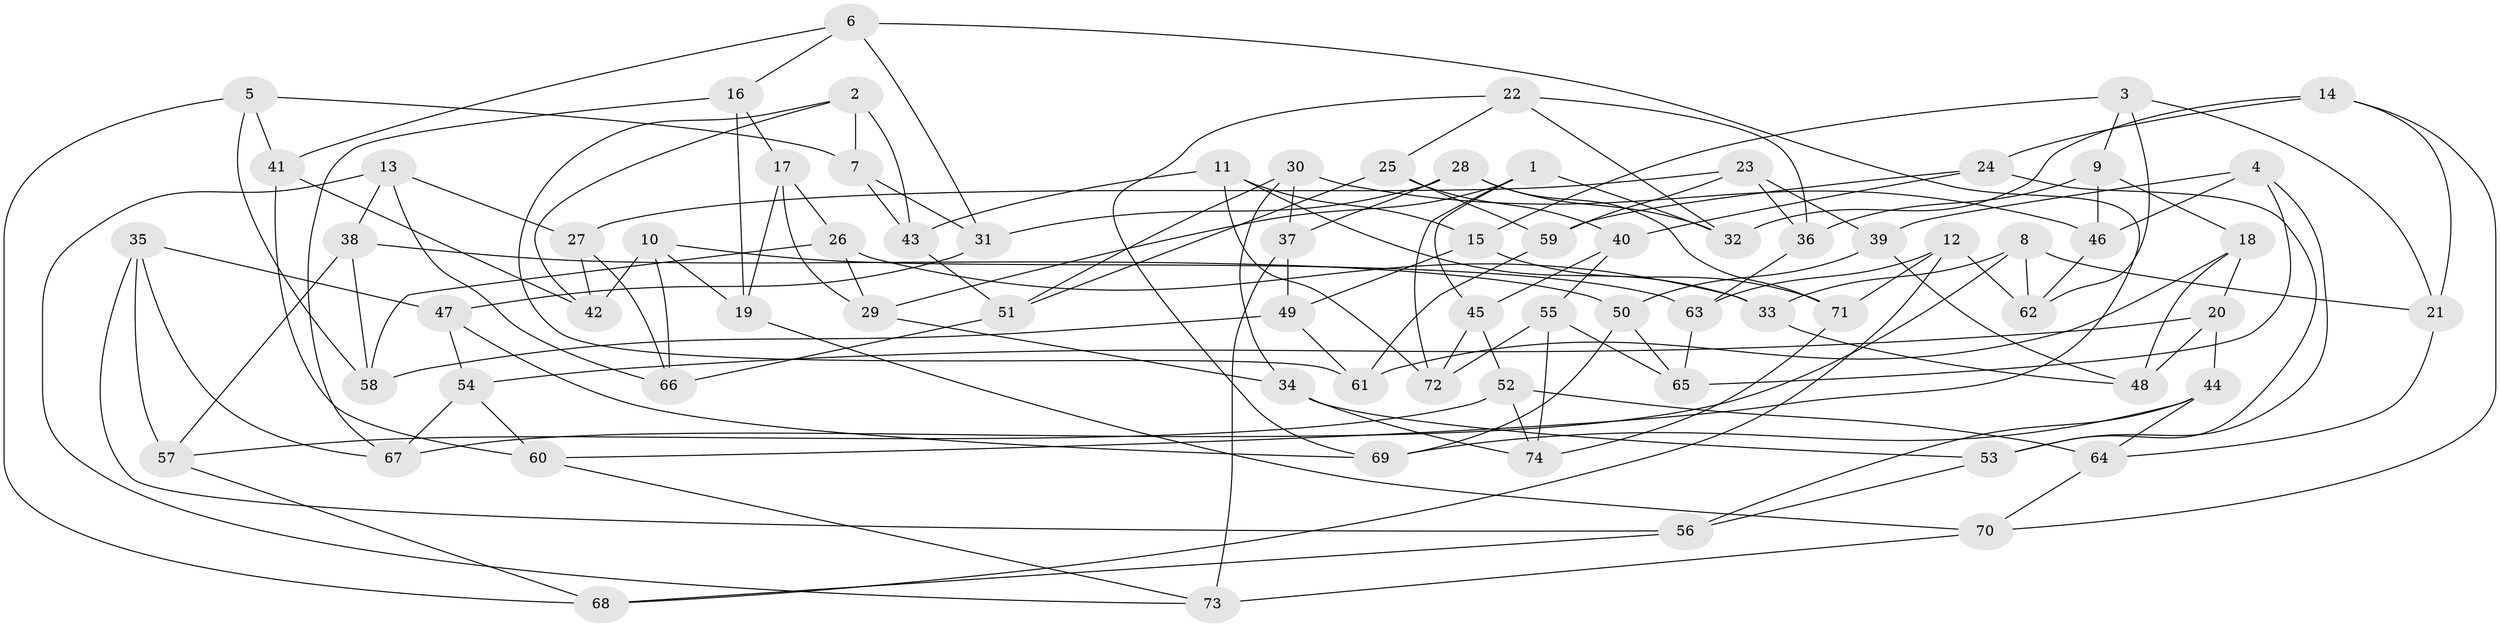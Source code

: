 // coarse degree distribution, {3: 0.20689655172413793, 2: 0.034482758620689655, 8: 0.10344827586206896, 4: 0.3103448275862069, 5: 0.10344827586206896, 6: 0.10344827586206896, 7: 0.06896551724137931, 9: 0.034482758620689655, 10: 0.034482758620689655}
// Generated by graph-tools (version 1.1) at 2025/01/03/04/25 22:01:10]
// undirected, 74 vertices, 148 edges
graph export_dot {
graph [start="1"]
  node [color=gray90,style=filled];
  1;
  2;
  3;
  4;
  5;
  6;
  7;
  8;
  9;
  10;
  11;
  12;
  13;
  14;
  15;
  16;
  17;
  18;
  19;
  20;
  21;
  22;
  23;
  24;
  25;
  26;
  27;
  28;
  29;
  30;
  31;
  32;
  33;
  34;
  35;
  36;
  37;
  38;
  39;
  40;
  41;
  42;
  43;
  44;
  45;
  46;
  47;
  48;
  49;
  50;
  51;
  52;
  53;
  54;
  55;
  56;
  57;
  58;
  59;
  60;
  61;
  62;
  63;
  64;
  65;
  66;
  67;
  68;
  69;
  70;
  71;
  72;
  73;
  74;
  1 -- 45;
  1 -- 72;
  1 -- 32;
  1 -- 29;
  2 -- 7;
  2 -- 61;
  2 -- 42;
  2 -- 43;
  3 -- 15;
  3 -- 62;
  3 -- 9;
  3 -- 21;
  4 -- 53;
  4 -- 65;
  4 -- 46;
  4 -- 39;
  5 -- 7;
  5 -- 41;
  5 -- 68;
  5 -- 58;
  6 -- 60;
  6 -- 41;
  6 -- 31;
  6 -- 16;
  7 -- 31;
  7 -- 43;
  8 -- 33;
  8 -- 67;
  8 -- 21;
  8 -- 62;
  9 -- 18;
  9 -- 36;
  9 -- 46;
  10 -- 19;
  10 -- 42;
  10 -- 63;
  10 -- 66;
  11 -- 33;
  11 -- 43;
  11 -- 72;
  11 -- 15;
  12 -- 63;
  12 -- 71;
  12 -- 62;
  12 -- 68;
  13 -- 73;
  13 -- 27;
  13 -- 66;
  13 -- 38;
  14 -- 24;
  14 -- 32;
  14 -- 21;
  14 -- 70;
  15 -- 49;
  15 -- 71;
  16 -- 67;
  16 -- 17;
  16 -- 19;
  17 -- 29;
  17 -- 26;
  17 -- 19;
  18 -- 20;
  18 -- 48;
  18 -- 61;
  19 -- 70;
  20 -- 44;
  20 -- 48;
  20 -- 54;
  21 -- 64;
  22 -- 69;
  22 -- 36;
  22 -- 25;
  22 -- 32;
  23 -- 59;
  23 -- 27;
  23 -- 39;
  23 -- 36;
  24 -- 59;
  24 -- 40;
  24 -- 53;
  25 -- 40;
  25 -- 51;
  25 -- 59;
  26 -- 58;
  26 -- 29;
  26 -- 33;
  27 -- 42;
  27 -- 66;
  28 -- 37;
  28 -- 71;
  28 -- 32;
  28 -- 31;
  29 -- 34;
  30 -- 51;
  30 -- 37;
  30 -- 46;
  30 -- 34;
  31 -- 47;
  33 -- 48;
  34 -- 74;
  34 -- 53;
  35 -- 57;
  35 -- 67;
  35 -- 56;
  35 -- 47;
  36 -- 63;
  37 -- 73;
  37 -- 49;
  38 -- 50;
  38 -- 58;
  38 -- 57;
  39 -- 48;
  39 -- 50;
  40 -- 45;
  40 -- 55;
  41 -- 42;
  41 -- 60;
  43 -- 51;
  44 -- 69;
  44 -- 56;
  44 -- 64;
  45 -- 52;
  45 -- 72;
  46 -- 62;
  47 -- 69;
  47 -- 54;
  49 -- 61;
  49 -- 58;
  50 -- 65;
  50 -- 69;
  51 -- 66;
  52 -- 57;
  52 -- 64;
  52 -- 74;
  53 -- 56;
  54 -- 67;
  54 -- 60;
  55 -- 65;
  55 -- 74;
  55 -- 72;
  56 -- 68;
  57 -- 68;
  59 -- 61;
  60 -- 73;
  63 -- 65;
  64 -- 70;
  70 -- 73;
  71 -- 74;
}

